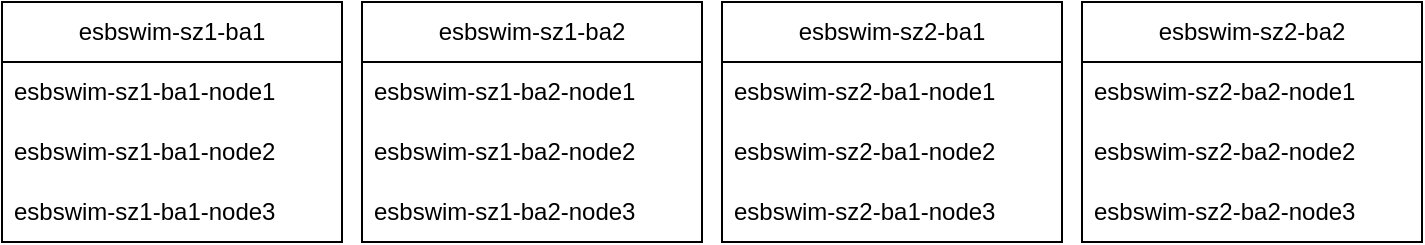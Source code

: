 <mxfile version="24.7.17">
  <diagram name="Page-1" id="FNupXKHGurG4gmG0nF9r">
    <mxGraphModel dx="1407" dy="527" grid="1" gridSize="10" guides="1" tooltips="1" connect="1" arrows="1" fold="1" page="1" pageScale="1" pageWidth="850" pageHeight="1100" math="0" shadow="0">
      <root>
        <mxCell id="0" />
        <mxCell id="1" parent="0" />
        <mxCell id="O3PTXH11fTzjpiajHuYh-9" value="&lt;div&gt;esbswim-sz1-ba1&lt;/div&gt;" style="swimlane;fontStyle=0;childLayout=stackLayout;horizontal=1;startSize=30;horizontalStack=0;resizeParent=1;resizeParentMax=0;resizeLast=0;collapsible=1;marginBottom=0;whiteSpace=wrap;html=1;" vertex="1" parent="1">
          <mxGeometry x="30" y="30" width="170" height="120" as="geometry" />
        </mxCell>
        <mxCell id="O3PTXH11fTzjpiajHuYh-10" value="&lt;div&gt;&lt;div&gt;esbswim-sz1-ba1-node1&lt;/div&gt;&lt;/div&gt;" style="text;strokeColor=none;fillColor=none;align=left;verticalAlign=middle;spacingLeft=4;spacingRight=4;overflow=hidden;points=[[0,0.5],[1,0.5]];portConstraint=eastwest;rotatable=0;whiteSpace=wrap;html=1;" vertex="1" parent="O3PTXH11fTzjpiajHuYh-9">
          <mxGeometry y="30" width="170" height="30" as="geometry" />
        </mxCell>
        <mxCell id="O3PTXH11fTzjpiajHuYh-11" value="&lt;div&gt;esbswim-sz1-ba1-node2&lt;/div&gt;" style="text;strokeColor=none;fillColor=none;align=left;verticalAlign=middle;spacingLeft=4;spacingRight=4;overflow=hidden;points=[[0,0.5],[1,0.5]];portConstraint=eastwest;rotatable=0;whiteSpace=wrap;html=1;" vertex="1" parent="O3PTXH11fTzjpiajHuYh-9">
          <mxGeometry y="60" width="170" height="30" as="geometry" />
        </mxCell>
        <mxCell id="O3PTXH11fTzjpiajHuYh-12" value="&lt;div&gt;esbswim-sz1-ba1-node3&lt;/div&gt;" style="text;strokeColor=none;fillColor=none;align=left;verticalAlign=middle;spacingLeft=4;spacingRight=4;overflow=hidden;points=[[0,0.5],[1,0.5]];portConstraint=eastwest;rotatable=0;whiteSpace=wrap;html=1;" vertex="1" parent="O3PTXH11fTzjpiajHuYh-9">
          <mxGeometry y="90" width="170" height="30" as="geometry" />
        </mxCell>
        <mxCell id="O3PTXH11fTzjpiajHuYh-17" value="&lt;div&gt;esbswim-sz1-ba2&lt;/div&gt;" style="swimlane;fontStyle=0;childLayout=stackLayout;horizontal=1;startSize=30;horizontalStack=0;resizeParent=1;resizeParentMax=0;resizeLast=0;collapsible=1;marginBottom=0;whiteSpace=wrap;html=1;" vertex="1" parent="1">
          <mxGeometry x="210" y="30" width="170" height="120" as="geometry" />
        </mxCell>
        <mxCell id="O3PTXH11fTzjpiajHuYh-18" value="&lt;div&gt;&lt;div&gt;esbswim-sz1-ba2-node1&lt;/div&gt;&lt;/div&gt;" style="text;strokeColor=none;fillColor=none;align=left;verticalAlign=middle;spacingLeft=4;spacingRight=4;overflow=hidden;points=[[0,0.5],[1,0.5]];portConstraint=eastwest;rotatable=0;whiteSpace=wrap;html=1;" vertex="1" parent="O3PTXH11fTzjpiajHuYh-17">
          <mxGeometry y="30" width="170" height="30" as="geometry" />
        </mxCell>
        <mxCell id="O3PTXH11fTzjpiajHuYh-19" value="&lt;div&gt;esbswim-sz1-ba2-node2&lt;/div&gt;" style="text;strokeColor=none;fillColor=none;align=left;verticalAlign=middle;spacingLeft=4;spacingRight=4;overflow=hidden;points=[[0,0.5],[1,0.5]];portConstraint=eastwest;rotatable=0;whiteSpace=wrap;html=1;" vertex="1" parent="O3PTXH11fTzjpiajHuYh-17">
          <mxGeometry y="60" width="170" height="30" as="geometry" />
        </mxCell>
        <mxCell id="O3PTXH11fTzjpiajHuYh-20" value="&lt;div&gt;esbswim-sz1-ba2-node3&lt;/div&gt;" style="text;strokeColor=none;fillColor=none;align=left;verticalAlign=middle;spacingLeft=4;spacingRight=4;overflow=hidden;points=[[0,0.5],[1,0.5]];portConstraint=eastwest;rotatable=0;whiteSpace=wrap;html=1;" vertex="1" parent="O3PTXH11fTzjpiajHuYh-17">
          <mxGeometry y="90" width="170" height="30" as="geometry" />
        </mxCell>
        <mxCell id="O3PTXH11fTzjpiajHuYh-21" value="&lt;div&gt;esbswim-sz2-ba1&lt;/div&gt;" style="swimlane;fontStyle=0;childLayout=stackLayout;horizontal=1;startSize=30;horizontalStack=0;resizeParent=1;resizeParentMax=0;resizeLast=0;collapsible=1;marginBottom=0;whiteSpace=wrap;html=1;" vertex="1" parent="1">
          <mxGeometry x="390" y="30" width="170" height="120" as="geometry" />
        </mxCell>
        <mxCell id="O3PTXH11fTzjpiajHuYh-22" value="&lt;div&gt;&lt;div&gt;esbswim-sz2-ba1-node1&lt;/div&gt;&lt;/div&gt;" style="text;strokeColor=none;fillColor=none;align=left;verticalAlign=middle;spacingLeft=4;spacingRight=4;overflow=hidden;points=[[0,0.5],[1,0.5]];portConstraint=eastwest;rotatable=0;whiteSpace=wrap;html=1;" vertex="1" parent="O3PTXH11fTzjpiajHuYh-21">
          <mxGeometry y="30" width="170" height="30" as="geometry" />
        </mxCell>
        <mxCell id="O3PTXH11fTzjpiajHuYh-23" value="&lt;div&gt;esbswim-sz2-ba1-node2&lt;/div&gt;" style="text;strokeColor=none;fillColor=none;align=left;verticalAlign=middle;spacingLeft=4;spacingRight=4;overflow=hidden;points=[[0,0.5],[1,0.5]];portConstraint=eastwest;rotatable=0;whiteSpace=wrap;html=1;" vertex="1" parent="O3PTXH11fTzjpiajHuYh-21">
          <mxGeometry y="60" width="170" height="30" as="geometry" />
        </mxCell>
        <mxCell id="O3PTXH11fTzjpiajHuYh-24" value="&lt;div&gt;esbswim-sz2-ba1-node3&lt;/div&gt;" style="text;strokeColor=none;fillColor=none;align=left;verticalAlign=middle;spacingLeft=4;spacingRight=4;overflow=hidden;points=[[0,0.5],[1,0.5]];portConstraint=eastwest;rotatable=0;whiteSpace=wrap;html=1;" vertex="1" parent="O3PTXH11fTzjpiajHuYh-21">
          <mxGeometry y="90" width="170" height="30" as="geometry" />
        </mxCell>
        <mxCell id="O3PTXH11fTzjpiajHuYh-25" value="&lt;div&gt;esbswim-sz2-ba2&lt;/div&gt;" style="swimlane;fontStyle=0;childLayout=stackLayout;horizontal=1;startSize=30;horizontalStack=0;resizeParent=1;resizeParentMax=0;resizeLast=0;collapsible=1;marginBottom=0;whiteSpace=wrap;html=1;" vertex="1" parent="1">
          <mxGeometry x="570" y="30" width="170" height="120" as="geometry" />
        </mxCell>
        <mxCell id="O3PTXH11fTzjpiajHuYh-26" value="&lt;div&gt;&lt;div&gt;esbswim-sz2-ba2-node1&lt;/div&gt;&lt;/div&gt;" style="text;strokeColor=none;fillColor=none;align=left;verticalAlign=middle;spacingLeft=4;spacingRight=4;overflow=hidden;points=[[0,0.5],[1,0.5]];portConstraint=eastwest;rotatable=0;whiteSpace=wrap;html=1;" vertex="1" parent="O3PTXH11fTzjpiajHuYh-25">
          <mxGeometry y="30" width="170" height="30" as="geometry" />
        </mxCell>
        <mxCell id="O3PTXH11fTzjpiajHuYh-27" value="&lt;div&gt;esbswim-sz2-ba2-node2&lt;/div&gt;" style="text;strokeColor=none;fillColor=none;align=left;verticalAlign=middle;spacingLeft=4;spacingRight=4;overflow=hidden;points=[[0,0.5],[1,0.5]];portConstraint=eastwest;rotatable=0;whiteSpace=wrap;html=1;" vertex="1" parent="O3PTXH11fTzjpiajHuYh-25">
          <mxGeometry y="60" width="170" height="30" as="geometry" />
        </mxCell>
        <mxCell id="O3PTXH11fTzjpiajHuYh-28" value="&lt;div&gt;esbswim-sz2-ba2-node3&lt;/div&gt;" style="text;strokeColor=none;fillColor=none;align=left;verticalAlign=middle;spacingLeft=4;spacingRight=4;overflow=hidden;points=[[0,0.5],[1,0.5]];portConstraint=eastwest;rotatable=0;whiteSpace=wrap;html=1;" vertex="1" parent="O3PTXH11fTzjpiajHuYh-25">
          <mxGeometry y="90" width="170" height="30" as="geometry" />
        </mxCell>
      </root>
    </mxGraphModel>
  </diagram>
</mxfile>
